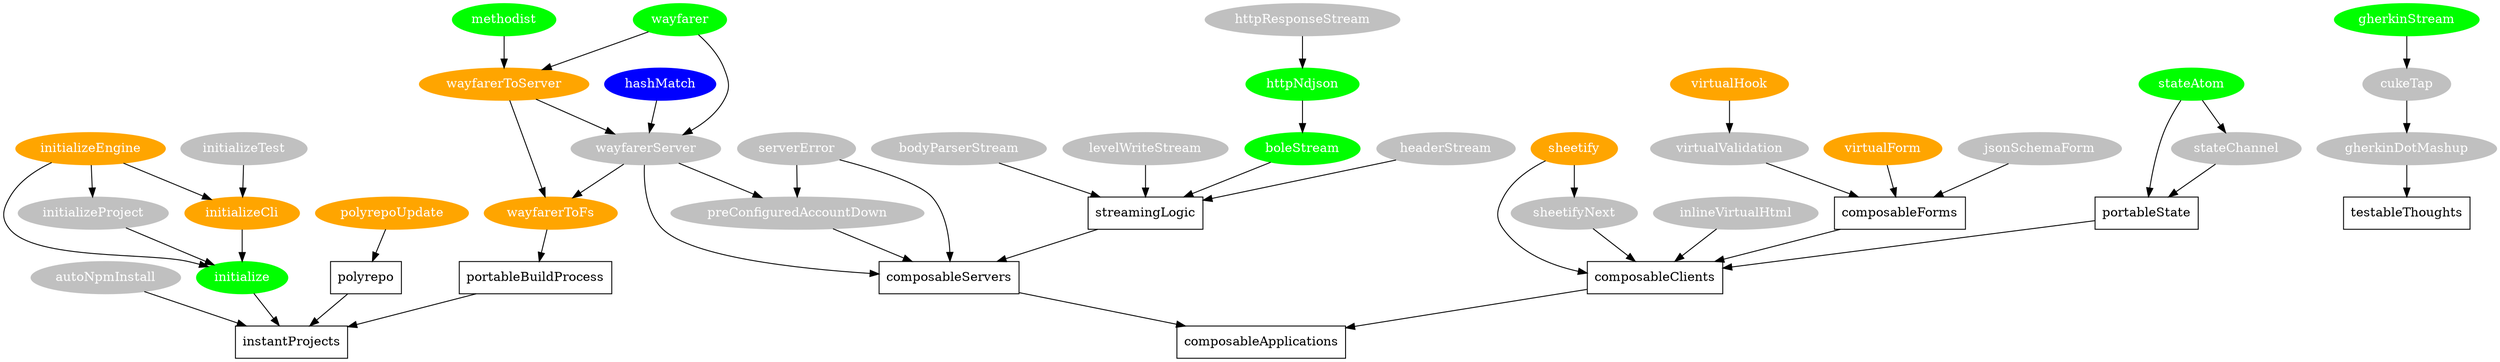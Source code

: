 // colors
//   gray = not implemented
//   orange = experimental
//   green = stable
//   blue = locked

digraph planning {
  // routing, which leads to solid
  // portable ways of getting data around
  // wayfarer-to-server
  hashMatch [style="filled" fontcolor="white" color="blue"]
  methodist [style="filled" fontcolor="white" color="green"]
  wayfarer [style="filled" fontcolor="white" color="green"]
  wayfarerToFs [style="filled" fontcolor="white" color="orange"]
  wayfarerToServer [style="filled" fontcolor="white" color="orange"]
  wayfarerServer [style="filled" fontcolor="white" color="gray"]
  {wayfarer methodist} -> wayfarerToServer
  {wayfarer hashMatch wayfarerToServer} -> wayfarerServer
  {wayfarerServer wayfarerToServer} -> wayfarerToFs

  // composable servers
  // modular components to build http servers
  bodyParserStream [style="filled" fontcolor="white" color="gray"]
  levelWriteStream [style="filled" fontcolor="white" color="gray"]
  boleStream [style="filled" fontcolor="white" color="green"]
  httpNdjson [style="filled" fontcolor="white" color="green"]
  httpResponseStream [style="filled" fontcolor="white" color="gray"]
  serverError [style="filled" fontcolor="white" color="gray"]
  preConfiguredAccountDown [style="filled" fontcolor="white" color="gray"]
  headerStream [style="filled" fontcolor="white" color="gray"] // modified headers, etags
  httpResponseStream -> httpNdjson
  httpNdjson -> boleStream
  {bodyParserStream levelWriteStream headerStream} -> streamingLogic
  serverError -> composableServers
  wayfarerServer -> composableServers
  {wayfarerServer serverError} -> preConfiguredAccountDown
  preConfiguredAccountDown -> composableServers
  boleStream -> streamingLogic -> composableServers

  // testable thoughts
  gherkinStream [style="filled" fontcolor="white" color="green"]
  cukeTap [style="filled" fontcolor="white" color="gray"]
  gherkinDotMashup [style="filled" fontcolor="white" color="gray"]
  gherkinStream -> cukeTap
  cukeTap -> gherkinDotMashup

  // instant projects
  autoNpmInstall [style="filled" fontcolor="white" color="gray"]
  polyrepoUpdate [style="filled" fontcolor="white" color="orange"]
  initialize [style="filled" fontcolor="white" color="green"]
  initializeEngine [style="filled" fontcolor="white" color="orange"]
  initializeCli [style="filled" fontcolor="white" color="orange"]
  initializeProject [style="filled" fontcolor="white" color="gray"]
  initializeTest [style="filled" fontcolor="white" color="gray"]
  initializeEngine -> initializeCli
  initializeTest -> initializeCli
  initializeEngine -> initializeProject
  {initializeEngine initializeCli initializeProject} -> initialize
  {initialize autoNpmInstall} -> instantProjects
  polyrepoUpdate -> polyrepo

  // composable clients
  stateAtom [style="filled" fontcolor="white" color="green"]
  stateChannel [style="filled" fontcolor="white" color="gray"]
  virtualHook [style="filled" fontcolor="white" color="orange"]
  virtualValidation [style="filled" fontcolor="white" color="gray"]
  virtualForm [style="filled" fontcolor="white" color="orange"]
  jsonSchemaForm [style="filled" fontcolor="white" color="gray"]
  sheetify [style="filled" fontcolor="white" color="orange"]
  sheetifyNext [style="filled" fontcolor="white" color="gray"]
  inlineVirtualHtml [style="filled" fontcolor="white" color="gray"]
  sheetify -> sheetifyNext
  {sheetify sheetifyNext} -> composableClients
  stateAtom -> stateChannel
  virtualHook -> virtualValidation
  virtualValidation -> composableForms
  inlineVirtualHtml -> composableClients
  {jsonSchemaForm virtualForm} -> composableForms
  {stateAtom stateChannel} -> portableState

  // abstract
  composableApplications [shape="box"]
  composableClients [shape="box"]
  composableForms [shape="box"]
  composableServers [shape="box"]
  instantProjects [shape="box"]
  polyrepo [shape="box"]
  portableBuildProcess [shape="box"]
  portableState [shape="box"]
  streamingLogic [shape="box"]
  testableThoughts [shape="box"]
  {gherkinDotMashup} -> testableThoughts
  {composableForms portableState} -> composableClients
  wayfarerToFs -> portableBuildProcess
  {portableBuildProcess polyrepo} -> instantProjects
  {composableClients composableServers} -> composableApplications
}
